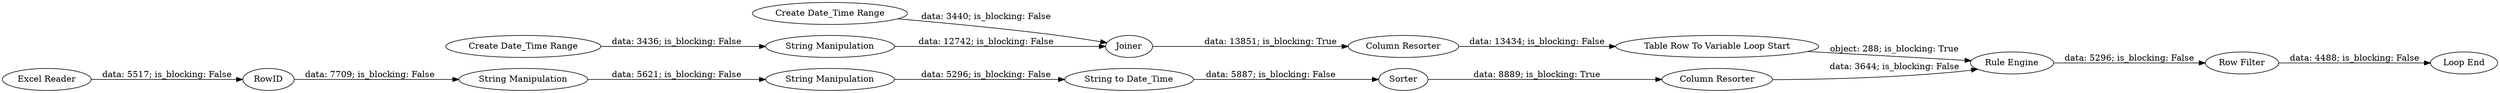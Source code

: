 digraph {
	"8251275232934345219_3" [label="String to Date_Time"]
	"8251275232934345219_11" [label=Sorter]
	"8251275232934345219_13" [label="Loop End"]
	"8251275232934345219_65" [label="Column Resorter"]
	"8251275232934345219_15" [label="String Manipulation"]
	"8251275232934345219_20" [label="Row Filter"]
	"8251275232934345219_16" [label="Column Resorter"]
	"8251275232934345219_14" [label=RowID]
	"8251275232934345219_61" [label="Create Date_Time Range"]
	"8251275232934345219_63" [label=Joiner]
	"8251275232934345219_62" [label="Create Date_Time Range"]
	"8251275232934345219_64" [label="String Manipulation"]
	"8251275232934345219_5" [label="Rule Engine"]
	"8251275232934345219_1" [label="Excel Reader"]
	"8251275232934345219_12" [label="Table Row To Variable Loop Start"]
	"8251275232934345219_4" [label="String Manipulation"]
	"8251275232934345219_62" -> "8251275232934345219_64" [label="data: 3436; is_blocking: False"]
	"8251275232934345219_1" -> "8251275232934345219_14" [label="data: 5517; is_blocking: False"]
	"8251275232934345219_65" -> "8251275232934345219_12" [label="data: 13434; is_blocking: False"]
	"8251275232934345219_14" -> "8251275232934345219_15" [label="data: 7709; is_blocking: False"]
	"8251275232934345219_16" -> "8251275232934345219_5" [label="data: 3644; is_blocking: False"]
	"8251275232934345219_61" -> "8251275232934345219_63" [label="data: 3440; is_blocking: False"]
	"8251275232934345219_4" -> "8251275232934345219_3" [label="data: 5296; is_blocking: False"]
	"8251275232934345219_12" -> "8251275232934345219_5" [label="object: 288; is_blocking: True"]
	"8251275232934345219_63" -> "8251275232934345219_65" [label="data: 13851; is_blocking: True"]
	"8251275232934345219_15" -> "8251275232934345219_4" [label="data: 5621; is_blocking: False"]
	"8251275232934345219_11" -> "8251275232934345219_16" [label="data: 8889; is_blocking: True"]
	"8251275232934345219_3" -> "8251275232934345219_11" [label="data: 5887; is_blocking: False"]
	"8251275232934345219_64" -> "8251275232934345219_63" [label="data: 12742; is_blocking: False"]
	"8251275232934345219_20" -> "8251275232934345219_13" [label="data: 4488; is_blocking: False"]
	"8251275232934345219_5" -> "8251275232934345219_20" [label="data: 5296; is_blocking: False"]
	rankdir=LR
}
